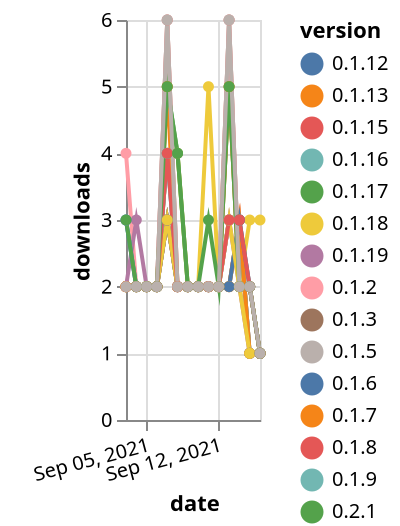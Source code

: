 {"$schema": "https://vega.github.io/schema/vega-lite/v5.json", "description": "A simple bar chart with embedded data.", "data": {"values": [{"date": "2021-09-03", "total": 2280, "delta": 2, "version": "0.1.15"}, {"date": "2021-09-04", "total": 2282, "delta": 2, "version": "0.1.15"}, {"date": "2021-09-05", "total": 2284, "delta": 2, "version": "0.1.15"}, {"date": "2021-09-06", "total": 2286, "delta": 2, "version": "0.1.15"}, {"date": "2021-09-07", "total": 2289, "delta": 3, "version": "0.1.15"}, {"date": "2021-09-08", "total": 2291, "delta": 2, "version": "0.1.15"}, {"date": "2021-09-09", "total": 2293, "delta": 2, "version": "0.1.15"}, {"date": "2021-09-10", "total": 2295, "delta": 2, "version": "0.1.15"}, {"date": "2021-09-11", "total": 2297, "delta": 2, "version": "0.1.15"}, {"date": "2021-09-12", "total": 2299, "delta": 2, "version": "0.1.15"}, {"date": "2021-09-13", "total": 2301, "delta": 2, "version": "0.1.15"}, {"date": "2021-09-14", "total": 2304, "delta": 3, "version": "0.1.15"}, {"date": "2021-09-15", "total": 2305, "delta": 1, "version": "0.1.15"}, {"date": "2021-09-16", "total": 2306, "delta": 1, "version": "0.1.15"}, {"date": "2021-09-03", "total": 3198, "delta": 2, "version": "0.1.3"}, {"date": "2021-09-04", "total": 3200, "delta": 2, "version": "0.1.3"}, {"date": "2021-09-05", "total": 3202, "delta": 2, "version": "0.1.3"}, {"date": "2021-09-06", "total": 3204, "delta": 2, "version": "0.1.3"}, {"date": "2021-09-07", "total": 3210, "delta": 6, "version": "0.1.3"}, {"date": "2021-09-08", "total": 3212, "delta": 2, "version": "0.1.3"}, {"date": "2021-09-09", "total": 3214, "delta": 2, "version": "0.1.3"}, {"date": "2021-09-10", "total": 3216, "delta": 2, "version": "0.1.3"}, {"date": "2021-09-11", "total": 3218, "delta": 2, "version": "0.1.3"}, {"date": "2021-09-12", "total": 3220, "delta": 2, "version": "0.1.3"}, {"date": "2021-09-13", "total": 3226, "delta": 6, "version": "0.1.3"}, {"date": "2021-09-14", "total": 3228, "delta": 2, "version": "0.1.3"}, {"date": "2021-09-15", "total": 3230, "delta": 2, "version": "0.1.3"}, {"date": "2021-09-16", "total": 3231, "delta": 1, "version": "0.1.3"}, {"date": "2021-09-03", "total": 612, "delta": 2, "version": "0.2.3"}, {"date": "2021-09-04", "total": 614, "delta": 2, "version": "0.2.3"}, {"date": "2021-09-05", "total": 616, "delta": 2, "version": "0.2.3"}, {"date": "2021-09-06", "total": 618, "delta": 2, "version": "0.2.3"}, {"date": "2021-09-07", "total": 622, "delta": 4, "version": "0.2.3"}, {"date": "2021-09-08", "total": 626, "delta": 4, "version": "0.2.3"}, {"date": "2021-09-09", "total": 628, "delta": 2, "version": "0.2.3"}, {"date": "2021-09-10", "total": 630, "delta": 2, "version": "0.2.3"}, {"date": "2021-09-11", "total": 635, "delta": 5, "version": "0.2.3"}, {"date": "2021-09-12", "total": 637, "delta": 2, "version": "0.2.3"}, {"date": "2021-09-13", "total": 639, "delta": 2, "version": "0.2.3"}, {"date": "2021-09-14", "total": 641, "delta": 2, "version": "0.2.3"}, {"date": "2021-09-15", "total": 644, "delta": 3, "version": "0.2.3"}, {"date": "2021-09-16", "total": 647, "delta": 3, "version": "0.2.3"}, {"date": "2021-09-03", "total": 3430, "delta": 4, "version": "0.1.2"}, {"date": "2021-09-04", "total": 3432, "delta": 2, "version": "0.1.2"}, {"date": "2021-09-05", "total": 3434, "delta": 2, "version": "0.1.2"}, {"date": "2021-09-06", "total": 3436, "delta": 2, "version": "0.1.2"}, {"date": "2021-09-07", "total": 3442, "delta": 6, "version": "0.1.2"}, {"date": "2021-09-08", "total": 3444, "delta": 2, "version": "0.1.2"}, {"date": "2021-09-09", "total": 3446, "delta": 2, "version": "0.1.2"}, {"date": "2021-09-10", "total": 3448, "delta": 2, "version": "0.1.2"}, {"date": "2021-09-11", "total": 3450, "delta": 2, "version": "0.1.2"}, {"date": "2021-09-12", "total": 3452, "delta": 2, "version": "0.1.2"}, {"date": "2021-09-13", "total": 3458, "delta": 6, "version": "0.1.2"}, {"date": "2021-09-14", "total": 3460, "delta": 2, "version": "0.1.2"}, {"date": "2021-09-15", "total": 3462, "delta": 2, "version": "0.1.2"}, {"date": "2021-09-16", "total": 3463, "delta": 1, "version": "0.1.2"}, {"date": "2021-09-03", "total": 2611, "delta": 2, "version": "0.1.12"}, {"date": "2021-09-04", "total": 2613, "delta": 2, "version": "0.1.12"}, {"date": "2021-09-05", "total": 2615, "delta": 2, "version": "0.1.12"}, {"date": "2021-09-06", "total": 2617, "delta": 2, "version": "0.1.12"}, {"date": "2021-09-07", "total": 2621, "delta": 4, "version": "0.1.12"}, {"date": "2021-09-08", "total": 2623, "delta": 2, "version": "0.1.12"}, {"date": "2021-09-09", "total": 2625, "delta": 2, "version": "0.1.12"}, {"date": "2021-09-10", "total": 2627, "delta": 2, "version": "0.1.12"}, {"date": "2021-09-11", "total": 2629, "delta": 2, "version": "0.1.12"}, {"date": "2021-09-12", "total": 2631, "delta": 2, "version": "0.1.12"}, {"date": "2021-09-13", "total": 2634, "delta": 3, "version": "0.1.12"}, {"date": "2021-09-14", "total": 2637, "delta": 3, "version": "0.1.12"}, {"date": "2021-09-15", "total": 2638, "delta": 1, "version": "0.1.12"}, {"date": "2021-09-16", "total": 2639, "delta": 1, "version": "0.1.12"}, {"date": "2021-09-03", "total": 1237, "delta": 2, "version": "0.1.19"}, {"date": "2021-09-04", "total": 1240, "delta": 3, "version": "0.1.19"}, {"date": "2021-09-05", "total": 1242, "delta": 2, "version": "0.1.19"}, {"date": "2021-09-06", "total": 1244, "delta": 2, "version": "0.1.19"}, {"date": "2021-09-07", "total": 1247, "delta": 3, "version": "0.1.19"}, {"date": "2021-09-08", "total": 1249, "delta": 2, "version": "0.1.19"}, {"date": "2021-09-09", "total": 1251, "delta": 2, "version": "0.1.19"}, {"date": "2021-09-10", "total": 1253, "delta": 2, "version": "0.1.19"}, {"date": "2021-09-11", "total": 1255, "delta": 2, "version": "0.1.19"}, {"date": "2021-09-12", "total": 1257, "delta": 2, "version": "0.1.19"}, {"date": "2021-09-13", "total": 1260, "delta": 3, "version": "0.1.19"}, {"date": "2021-09-14", "total": 1262, "delta": 2, "version": "0.1.19"}, {"date": "2021-09-15", "total": 1263, "delta": 1, "version": "0.1.19"}, {"date": "2021-09-16", "total": 1264, "delta": 1, "version": "0.1.19"}, {"date": "2021-09-03", "total": 1474, "delta": 2, "version": "0.2.1"}, {"date": "2021-09-04", "total": 1476, "delta": 2, "version": "0.2.1"}, {"date": "2021-09-05", "total": 1478, "delta": 2, "version": "0.2.1"}, {"date": "2021-09-06", "total": 1480, "delta": 2, "version": "0.2.1"}, {"date": "2021-09-07", "total": 1485, "delta": 5, "version": "0.2.1"}, {"date": "2021-09-08", "total": 1489, "delta": 4, "version": "0.2.1"}, {"date": "2021-09-09", "total": 1491, "delta": 2, "version": "0.2.1"}, {"date": "2021-09-10", "total": 1493, "delta": 2, "version": "0.2.1"}, {"date": "2021-09-11", "total": 1495, "delta": 2, "version": "0.2.1"}, {"date": "2021-09-12", "total": 1497, "delta": 2, "version": "0.2.1"}, {"date": "2021-09-13", "total": 1502, "delta": 5, "version": "0.2.1"}, {"date": "2021-09-14", "total": 1504, "delta": 2, "version": "0.2.1"}, {"date": "2021-09-15", "total": 1506, "delta": 2, "version": "0.2.1"}, {"date": "2021-09-16", "total": 1507, "delta": 1, "version": "0.2.1"}, {"date": "2021-09-03", "total": 2706, "delta": 3, "version": "0.1.16"}, {"date": "2021-09-04", "total": 2708, "delta": 2, "version": "0.1.16"}, {"date": "2021-09-05", "total": 2710, "delta": 2, "version": "0.1.16"}, {"date": "2021-09-06", "total": 2712, "delta": 2, "version": "0.1.16"}, {"date": "2021-09-07", "total": 2716, "delta": 4, "version": "0.1.16"}, {"date": "2021-09-08", "total": 2718, "delta": 2, "version": "0.1.16"}, {"date": "2021-09-09", "total": 2720, "delta": 2, "version": "0.1.16"}, {"date": "2021-09-10", "total": 2722, "delta": 2, "version": "0.1.16"}, {"date": "2021-09-11", "total": 2724, "delta": 2, "version": "0.1.16"}, {"date": "2021-09-12", "total": 2726, "delta": 2, "version": "0.1.16"}, {"date": "2021-09-13", "total": 2729, "delta": 3, "version": "0.1.16"}, {"date": "2021-09-14", "total": 2732, "delta": 3, "version": "0.1.16"}, {"date": "2021-09-15", "total": 2733, "delta": 1, "version": "0.1.16"}, {"date": "2021-09-16", "total": 2734, "delta": 1, "version": "0.1.16"}, {"date": "2021-09-03", "total": 2313, "delta": 2, "version": "0.1.9"}, {"date": "2021-09-04", "total": 2315, "delta": 2, "version": "0.1.9"}, {"date": "2021-09-05", "total": 2317, "delta": 2, "version": "0.1.9"}, {"date": "2021-09-06", "total": 2319, "delta": 2, "version": "0.1.9"}, {"date": "2021-09-07", "total": 2322, "delta": 3, "version": "0.1.9"}, {"date": "2021-09-08", "total": 2324, "delta": 2, "version": "0.1.9"}, {"date": "2021-09-09", "total": 2326, "delta": 2, "version": "0.1.9"}, {"date": "2021-09-10", "total": 2328, "delta": 2, "version": "0.1.9"}, {"date": "2021-09-11", "total": 2330, "delta": 2, "version": "0.1.9"}, {"date": "2021-09-12", "total": 2332, "delta": 2, "version": "0.1.9"}, {"date": "2021-09-13", "total": 2334, "delta": 2, "version": "0.1.9"}, {"date": "2021-09-14", "total": 2337, "delta": 3, "version": "0.1.9"}, {"date": "2021-09-15", "total": 2339, "delta": 2, "version": "0.1.9"}, {"date": "2021-09-16", "total": 2340, "delta": 1, "version": "0.1.9"}, {"date": "2021-09-03", "total": 2321, "delta": 2, "version": "0.1.13"}, {"date": "2021-09-04", "total": 2323, "delta": 2, "version": "0.1.13"}, {"date": "2021-09-05", "total": 2325, "delta": 2, "version": "0.1.13"}, {"date": "2021-09-06", "total": 2327, "delta": 2, "version": "0.1.13"}, {"date": "2021-09-07", "total": 2330, "delta": 3, "version": "0.1.13"}, {"date": "2021-09-08", "total": 2332, "delta": 2, "version": "0.1.13"}, {"date": "2021-09-09", "total": 2334, "delta": 2, "version": "0.1.13"}, {"date": "2021-09-10", "total": 2336, "delta": 2, "version": "0.1.13"}, {"date": "2021-09-11", "total": 2338, "delta": 2, "version": "0.1.13"}, {"date": "2021-09-12", "total": 2340, "delta": 2, "version": "0.1.13"}, {"date": "2021-09-13", "total": 2342, "delta": 2, "version": "0.1.13"}, {"date": "2021-09-14", "total": 2345, "delta": 3, "version": "0.1.13"}, {"date": "2021-09-15", "total": 2346, "delta": 1, "version": "0.1.13"}, {"date": "2021-09-16", "total": 2347, "delta": 1, "version": "0.1.13"}, {"date": "2021-09-03", "total": 2348, "delta": 3, "version": "0.1.6"}, {"date": "2021-09-04", "total": 2350, "delta": 2, "version": "0.1.6"}, {"date": "2021-09-05", "total": 2352, "delta": 2, "version": "0.1.6"}, {"date": "2021-09-06", "total": 2354, "delta": 2, "version": "0.1.6"}, {"date": "2021-09-07", "total": 2357, "delta": 3, "version": "0.1.6"}, {"date": "2021-09-08", "total": 2359, "delta": 2, "version": "0.1.6"}, {"date": "2021-09-09", "total": 2361, "delta": 2, "version": "0.1.6"}, {"date": "2021-09-10", "total": 2363, "delta": 2, "version": "0.1.6"}, {"date": "2021-09-11", "total": 2365, "delta": 2, "version": "0.1.6"}, {"date": "2021-09-12", "total": 2367, "delta": 2, "version": "0.1.6"}, {"date": "2021-09-13", "total": 2369, "delta": 2, "version": "0.1.6"}, {"date": "2021-09-14", "total": 2372, "delta": 3, "version": "0.1.6"}, {"date": "2021-09-15", "total": 2374, "delta": 2, "version": "0.1.6"}, {"date": "2021-09-16", "total": 2375, "delta": 1, "version": "0.1.6"}, {"date": "2021-09-03", "total": 2899, "delta": 2, "version": "0.1.7"}, {"date": "2021-09-04", "total": 2901, "delta": 2, "version": "0.1.7"}, {"date": "2021-09-05", "total": 2903, "delta": 2, "version": "0.1.7"}, {"date": "2021-09-06", "total": 2905, "delta": 2, "version": "0.1.7"}, {"date": "2021-09-07", "total": 2910, "delta": 5, "version": "0.1.7"}, {"date": "2021-09-08", "total": 2912, "delta": 2, "version": "0.1.7"}, {"date": "2021-09-09", "total": 2914, "delta": 2, "version": "0.1.7"}, {"date": "2021-09-10", "total": 2916, "delta": 2, "version": "0.1.7"}, {"date": "2021-09-11", "total": 2918, "delta": 2, "version": "0.1.7"}, {"date": "2021-09-12", "total": 2920, "delta": 2, "version": "0.1.7"}, {"date": "2021-09-13", "total": 2925, "delta": 5, "version": "0.1.7"}, {"date": "2021-09-14", "total": 2927, "delta": 2, "version": "0.1.7"}, {"date": "2021-09-15", "total": 2929, "delta": 2, "version": "0.1.7"}, {"date": "2021-09-16", "total": 2930, "delta": 1, "version": "0.1.7"}, {"date": "2021-09-03", "total": 1303, "delta": 2, "version": "0.1.18"}, {"date": "2021-09-04", "total": 1305, "delta": 2, "version": "0.1.18"}, {"date": "2021-09-05", "total": 1307, "delta": 2, "version": "0.1.18"}, {"date": "2021-09-06", "total": 1309, "delta": 2, "version": "0.1.18"}, {"date": "2021-09-07", "total": 1312, "delta": 3, "version": "0.1.18"}, {"date": "2021-09-08", "total": 1314, "delta": 2, "version": "0.1.18"}, {"date": "2021-09-09", "total": 1316, "delta": 2, "version": "0.1.18"}, {"date": "2021-09-10", "total": 1318, "delta": 2, "version": "0.1.18"}, {"date": "2021-09-11", "total": 1320, "delta": 2, "version": "0.1.18"}, {"date": "2021-09-12", "total": 1322, "delta": 2, "version": "0.1.18"}, {"date": "2021-09-13", "total": 1325, "delta": 3, "version": "0.1.18"}, {"date": "2021-09-14", "total": 1327, "delta": 2, "version": "0.1.18"}, {"date": "2021-09-15", "total": 1328, "delta": 1, "version": "0.1.18"}, {"date": "2021-09-16", "total": 1329, "delta": 1, "version": "0.1.18"}, {"date": "2021-09-03", "total": 2632, "delta": 2, "version": "0.1.8"}, {"date": "2021-09-04", "total": 2634, "delta": 2, "version": "0.1.8"}, {"date": "2021-09-05", "total": 2636, "delta": 2, "version": "0.1.8"}, {"date": "2021-09-06", "total": 2638, "delta": 2, "version": "0.1.8"}, {"date": "2021-09-07", "total": 2642, "delta": 4, "version": "0.1.8"}, {"date": "2021-09-08", "total": 2644, "delta": 2, "version": "0.1.8"}, {"date": "2021-09-09", "total": 2646, "delta": 2, "version": "0.1.8"}, {"date": "2021-09-10", "total": 2648, "delta": 2, "version": "0.1.8"}, {"date": "2021-09-11", "total": 2650, "delta": 2, "version": "0.1.8"}, {"date": "2021-09-12", "total": 2652, "delta": 2, "version": "0.1.8"}, {"date": "2021-09-13", "total": 2655, "delta": 3, "version": "0.1.8"}, {"date": "2021-09-14", "total": 2658, "delta": 3, "version": "0.1.8"}, {"date": "2021-09-15", "total": 2660, "delta": 2, "version": "0.1.8"}, {"date": "2021-09-16", "total": 2661, "delta": 1, "version": "0.1.8"}, {"date": "2021-09-03", "total": 2611, "delta": 3, "version": "0.1.17"}, {"date": "2021-09-04", "total": 2613, "delta": 2, "version": "0.1.17"}, {"date": "2021-09-05", "total": 2615, "delta": 2, "version": "0.1.17"}, {"date": "2021-09-06", "total": 2617, "delta": 2, "version": "0.1.17"}, {"date": "2021-09-07", "total": 2622, "delta": 5, "version": "0.1.17"}, {"date": "2021-09-08", "total": 2626, "delta": 4, "version": "0.1.17"}, {"date": "2021-09-09", "total": 2628, "delta": 2, "version": "0.1.17"}, {"date": "2021-09-10", "total": 2630, "delta": 2, "version": "0.1.17"}, {"date": "2021-09-11", "total": 2633, "delta": 3, "version": "0.1.17"}, {"date": "2021-09-12", "total": 2635, "delta": 2, "version": "0.1.17"}, {"date": "2021-09-13", "total": 2640, "delta": 5, "version": "0.1.17"}, {"date": "2021-09-14", "total": 2642, "delta": 2, "version": "0.1.17"}, {"date": "2021-09-15", "total": 2644, "delta": 2, "version": "0.1.17"}, {"date": "2021-09-16", "total": 2645, "delta": 1, "version": "0.1.17"}, {"date": "2021-09-03", "total": 3188, "delta": 2, "version": "0.1.5"}, {"date": "2021-09-04", "total": 3190, "delta": 2, "version": "0.1.5"}, {"date": "2021-09-05", "total": 3192, "delta": 2, "version": "0.1.5"}, {"date": "2021-09-06", "total": 3194, "delta": 2, "version": "0.1.5"}, {"date": "2021-09-07", "total": 3200, "delta": 6, "version": "0.1.5"}, {"date": "2021-09-08", "total": 3202, "delta": 2, "version": "0.1.5"}, {"date": "2021-09-09", "total": 3204, "delta": 2, "version": "0.1.5"}, {"date": "2021-09-10", "total": 3206, "delta": 2, "version": "0.1.5"}, {"date": "2021-09-11", "total": 3208, "delta": 2, "version": "0.1.5"}, {"date": "2021-09-12", "total": 3210, "delta": 2, "version": "0.1.5"}, {"date": "2021-09-13", "total": 3216, "delta": 6, "version": "0.1.5"}, {"date": "2021-09-14", "total": 3218, "delta": 2, "version": "0.1.5"}, {"date": "2021-09-15", "total": 3220, "delta": 2, "version": "0.1.5"}, {"date": "2021-09-16", "total": 3221, "delta": 1, "version": "0.1.5"}]}, "width": "container", "mark": {"type": "line", "point": {"filled": true}}, "encoding": {"x": {"field": "date", "type": "temporal", "timeUnit": "yearmonthdate", "title": "date", "axis": {"labelAngle": -15}}, "y": {"field": "delta", "type": "quantitative", "title": "downloads"}, "color": {"field": "version", "type": "nominal"}, "tooltip": {"field": "delta"}}}